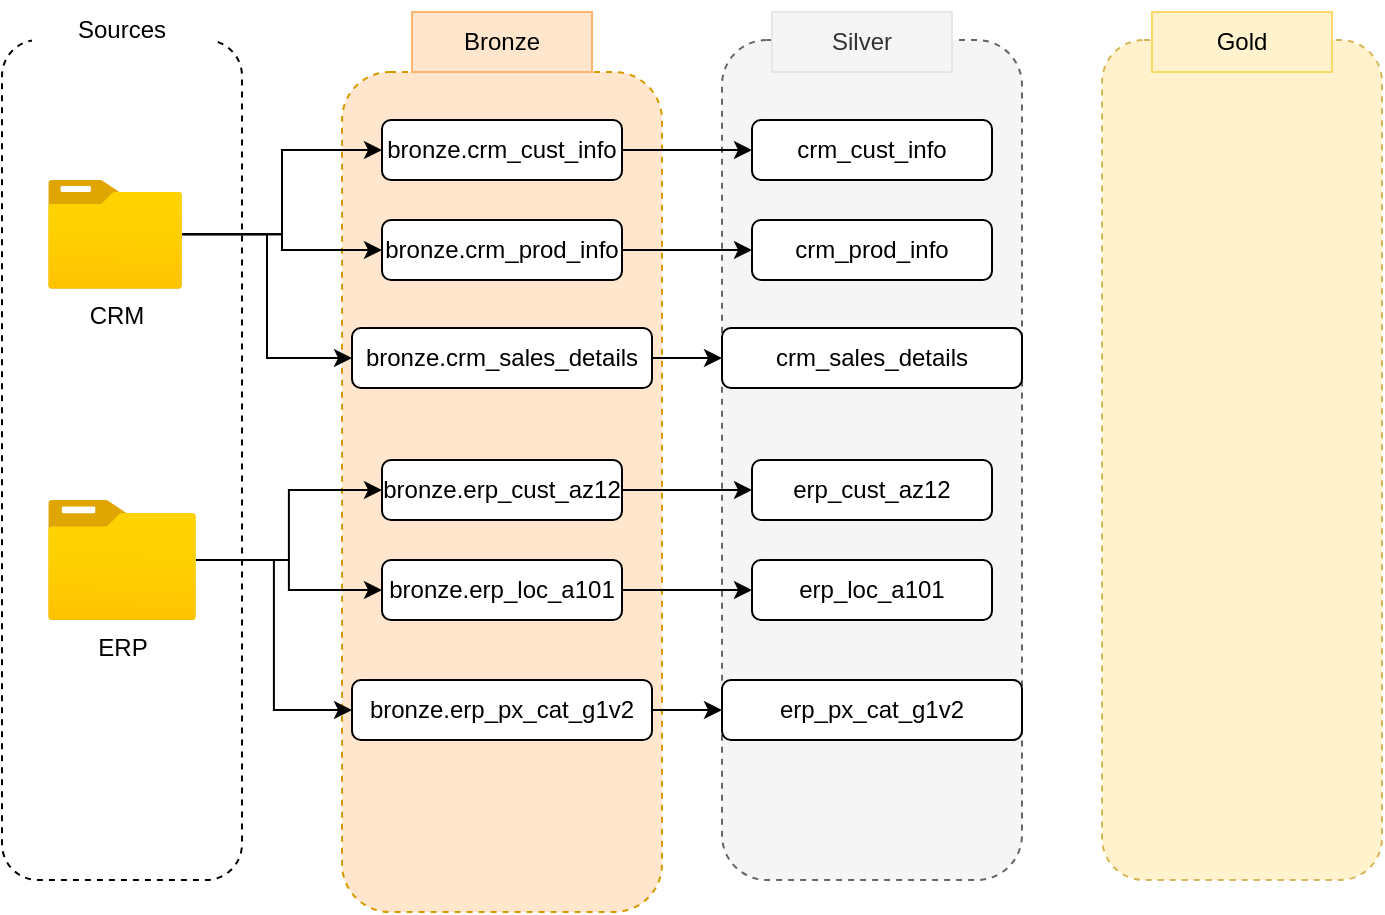 <mxfile version="28.1.2">
  <diagram name="Page-1" id="xIrv7dHGrnkRH9LK5XSl">
    <mxGraphModel dx="1042" dy="626" grid="1" gridSize="10" guides="1" tooltips="1" connect="1" arrows="1" fold="1" page="1" pageScale="1" pageWidth="850" pageHeight="1100" math="0" shadow="0">
      <root>
        <mxCell id="0" />
        <mxCell id="1" parent="0" />
        <mxCell id="Hg-UwKGcQ-B4GW3TI1Nx-1" value="" style="rounded=1;whiteSpace=wrap;html=1;dashed=1;" parent="1" vertex="1">
          <mxGeometry x="100" y="130" width="120" height="420" as="geometry" />
        </mxCell>
        <mxCell id="Hg-UwKGcQ-B4GW3TI1Nx-2" value="Sources" style="rounded=0;whiteSpace=wrap;html=1;strokeColor=none;" parent="1" vertex="1">
          <mxGeometry x="115" y="110" width="90" height="30" as="geometry" />
        </mxCell>
        <mxCell id="Hg-UwKGcQ-B4GW3TI1Nx-3" value="" style="rounded=1;whiteSpace=wrap;html=1;dashed=1;fillColor=#ffe6cc;strokeColor=#d79b00;" parent="1" vertex="1">
          <mxGeometry x="270" y="146" width="160" height="420" as="geometry" />
        </mxCell>
        <mxCell id="Hg-UwKGcQ-B4GW3TI1Nx-4" value="Bronze" style="rounded=0;whiteSpace=wrap;html=1;strokeColor=#FFB570;fillColor=#FFE6CC;" parent="1" vertex="1">
          <mxGeometry x="305" y="116" width="90" height="30" as="geometry" />
        </mxCell>
        <mxCell id="Hg-UwKGcQ-B4GW3TI1Nx-5" value="" style="rounded=1;whiteSpace=wrap;html=1;dashed=1;fillColor=#f5f5f5;strokeColor=#666666;fontColor=#333333;" parent="1" vertex="1">
          <mxGeometry x="460" y="130" width="150" height="420" as="geometry" />
        </mxCell>
        <mxCell id="Hg-UwKGcQ-B4GW3TI1Nx-6" value="Silver" style="rounded=0;whiteSpace=wrap;html=1;strokeColor=#E6E6E6;fillColor=#f5f5f5;fontColor=#333333;" parent="1" vertex="1">
          <mxGeometry x="485" y="116" width="90" height="30" as="geometry" />
        </mxCell>
        <mxCell id="Hg-UwKGcQ-B4GW3TI1Nx-7" value="" style="rounded=1;whiteSpace=wrap;html=1;dashed=1;fillColor=#fff2cc;strokeColor=#d6b656;" parent="1" vertex="1">
          <mxGeometry x="650" y="130" width="140" height="420" as="geometry" />
        </mxCell>
        <mxCell id="Hg-UwKGcQ-B4GW3TI1Nx-8" value="Gold" style="rounded=0;whiteSpace=wrap;html=1;strokeColor=#FFD966;fillColor=#fff2cc;" parent="1" vertex="1">
          <mxGeometry x="675" y="116" width="90" height="30" as="geometry" />
        </mxCell>
        <mxCell id="Hg-UwKGcQ-B4GW3TI1Nx-45" style="edgeStyle=orthogonalEdgeStyle;rounded=0;orthogonalLoop=1;jettySize=auto;html=1;entryX=0;entryY=0.5;entryDx=0;entryDy=0;" parent="1" source="Hg-UwKGcQ-B4GW3TI1Nx-9" target="Hg-UwKGcQ-B4GW3TI1Nx-37" edge="1">
          <mxGeometry relative="1" as="geometry" />
        </mxCell>
        <mxCell id="Hg-UwKGcQ-B4GW3TI1Nx-46" style="edgeStyle=orthogonalEdgeStyle;rounded=0;orthogonalLoop=1;jettySize=auto;html=1;entryX=0;entryY=0.5;entryDx=0;entryDy=0;" parent="1" source="Hg-UwKGcQ-B4GW3TI1Nx-9" target="Hg-UwKGcQ-B4GW3TI1Nx-38" edge="1">
          <mxGeometry relative="1" as="geometry">
            <Array as="points">
              <mxPoint x="240" y="227" />
              <mxPoint x="240" y="235" />
            </Array>
          </mxGeometry>
        </mxCell>
        <mxCell id="Hg-UwKGcQ-B4GW3TI1Nx-48" style="edgeStyle=orthogonalEdgeStyle;rounded=0;orthogonalLoop=1;jettySize=auto;html=1;entryX=0;entryY=0.5;entryDx=0;entryDy=0;" parent="1" source="Hg-UwKGcQ-B4GW3TI1Nx-9" target="Hg-UwKGcQ-B4GW3TI1Nx-39" edge="1">
          <mxGeometry relative="1" as="geometry" />
        </mxCell>
        <mxCell id="Hg-UwKGcQ-B4GW3TI1Nx-9" value="CRM" style="image;aspect=fixed;html=1;points=[];align=center;fontSize=12;image=img/lib/azure2/general/Folder_Blank.svg;" parent="1" vertex="1">
          <mxGeometry x="123.04" y="200" width="66.96" height="54.34" as="geometry" />
        </mxCell>
        <mxCell id="Hg-UwKGcQ-B4GW3TI1Nx-49" style="edgeStyle=orthogonalEdgeStyle;rounded=0;orthogonalLoop=1;jettySize=auto;html=1;entryX=0;entryY=0.5;entryDx=0;entryDy=0;" parent="1" source="Hg-UwKGcQ-B4GW3TI1Nx-10" target="Hg-UwKGcQ-B4GW3TI1Nx-42" edge="1">
          <mxGeometry relative="1" as="geometry" />
        </mxCell>
        <mxCell id="Hg-UwKGcQ-B4GW3TI1Nx-50" style="edgeStyle=orthogonalEdgeStyle;rounded=0;orthogonalLoop=1;jettySize=auto;html=1;entryX=0;entryY=0.5;entryDx=0;entryDy=0;" parent="1" source="Hg-UwKGcQ-B4GW3TI1Nx-10" target="Hg-UwKGcQ-B4GW3TI1Nx-43" edge="1">
          <mxGeometry relative="1" as="geometry" />
        </mxCell>
        <mxCell id="Hg-UwKGcQ-B4GW3TI1Nx-51" style="edgeStyle=orthogonalEdgeStyle;rounded=0;orthogonalLoop=1;jettySize=auto;html=1;entryX=0;entryY=0.5;entryDx=0;entryDy=0;" parent="1" source="Hg-UwKGcQ-B4GW3TI1Nx-10" target="Hg-UwKGcQ-B4GW3TI1Nx-44" edge="1">
          <mxGeometry relative="1" as="geometry" />
        </mxCell>
        <mxCell id="Hg-UwKGcQ-B4GW3TI1Nx-10" value="ERP" style="image;aspect=fixed;html=1;points=[];align=center;fontSize=12;image=img/lib/azure2/general/Folder_Blank.svg;" parent="1" vertex="1">
          <mxGeometry x="123.04" y="360" width="73.93" height="60" as="geometry" />
        </mxCell>
        <mxCell id="YPnoCmlRVyx9gESWfTAe-8" style="edgeStyle=orthogonalEdgeStyle;rounded=0;orthogonalLoop=1;jettySize=auto;html=1;" edge="1" parent="1" source="Hg-UwKGcQ-B4GW3TI1Nx-37" target="YPnoCmlRVyx9gESWfTAe-2">
          <mxGeometry relative="1" as="geometry" />
        </mxCell>
        <mxCell id="Hg-UwKGcQ-B4GW3TI1Nx-37" value="bronze.crm_cust_info" style="rounded=1;whiteSpace=wrap;html=1;" parent="1" vertex="1">
          <mxGeometry x="290" y="170" width="120" height="30" as="geometry" />
        </mxCell>
        <mxCell id="YPnoCmlRVyx9gESWfTAe-9" style="edgeStyle=orthogonalEdgeStyle;rounded=0;orthogonalLoop=1;jettySize=auto;html=1;entryX=0;entryY=0.5;entryDx=0;entryDy=0;" edge="1" parent="1" source="Hg-UwKGcQ-B4GW3TI1Nx-38" target="YPnoCmlRVyx9gESWfTAe-3">
          <mxGeometry relative="1" as="geometry" />
        </mxCell>
        <mxCell id="Hg-UwKGcQ-B4GW3TI1Nx-38" value="bronze.crm_prod_info" style="rounded=1;whiteSpace=wrap;html=1;" parent="1" vertex="1">
          <mxGeometry x="290" y="220" width="120" height="30" as="geometry" />
        </mxCell>
        <mxCell id="YPnoCmlRVyx9gESWfTAe-10" style="edgeStyle=orthogonalEdgeStyle;rounded=0;orthogonalLoop=1;jettySize=auto;html=1;" edge="1" parent="1" source="Hg-UwKGcQ-B4GW3TI1Nx-39" target="YPnoCmlRVyx9gESWfTAe-4">
          <mxGeometry relative="1" as="geometry" />
        </mxCell>
        <mxCell id="Hg-UwKGcQ-B4GW3TI1Nx-39" value="bronze.crm_sales_details" style="rounded=1;whiteSpace=wrap;html=1;" parent="1" vertex="1">
          <mxGeometry x="275" y="274" width="150" height="30" as="geometry" />
        </mxCell>
        <mxCell id="YPnoCmlRVyx9gESWfTAe-11" style="edgeStyle=orthogonalEdgeStyle;rounded=0;orthogonalLoop=1;jettySize=auto;html=1;" edge="1" parent="1" source="Hg-UwKGcQ-B4GW3TI1Nx-42" target="YPnoCmlRVyx9gESWfTAe-5">
          <mxGeometry relative="1" as="geometry" />
        </mxCell>
        <mxCell id="Hg-UwKGcQ-B4GW3TI1Nx-42" value="bronze.erp_cust_az12" style="rounded=1;whiteSpace=wrap;html=1;" parent="1" vertex="1">
          <mxGeometry x="290" y="340" width="120" height="30" as="geometry" />
        </mxCell>
        <mxCell id="YPnoCmlRVyx9gESWfTAe-12" style="edgeStyle=orthogonalEdgeStyle;rounded=0;orthogonalLoop=1;jettySize=auto;html=1;" edge="1" parent="1" source="Hg-UwKGcQ-B4GW3TI1Nx-43" target="YPnoCmlRVyx9gESWfTAe-6">
          <mxGeometry relative="1" as="geometry" />
        </mxCell>
        <mxCell id="Hg-UwKGcQ-B4GW3TI1Nx-43" value="bronze.erp_loc_a101" style="rounded=1;whiteSpace=wrap;html=1;" parent="1" vertex="1">
          <mxGeometry x="290" y="390" width="120" height="30" as="geometry" />
        </mxCell>
        <mxCell id="YPnoCmlRVyx9gESWfTAe-13" style="edgeStyle=orthogonalEdgeStyle;rounded=0;orthogonalLoop=1;jettySize=auto;html=1;" edge="1" parent="1" source="Hg-UwKGcQ-B4GW3TI1Nx-44" target="YPnoCmlRVyx9gESWfTAe-7">
          <mxGeometry relative="1" as="geometry" />
        </mxCell>
        <mxCell id="Hg-UwKGcQ-B4GW3TI1Nx-44" value="bronze.erp_px_cat_g1v2" style="rounded=1;whiteSpace=wrap;html=1;" parent="1" vertex="1">
          <mxGeometry x="275" y="450" width="150" height="30" as="geometry" />
        </mxCell>
        <mxCell id="YPnoCmlRVyx9gESWfTAe-2" value="crm_cust_info" style="rounded=1;whiteSpace=wrap;html=1;" vertex="1" parent="1">
          <mxGeometry x="475" y="170" width="120" height="30" as="geometry" />
        </mxCell>
        <mxCell id="YPnoCmlRVyx9gESWfTAe-3" value="crm_prod_info" style="rounded=1;whiteSpace=wrap;html=1;" vertex="1" parent="1">
          <mxGeometry x="475" y="220" width="120" height="30" as="geometry" />
        </mxCell>
        <mxCell id="YPnoCmlRVyx9gESWfTAe-4" value="crm_sales_details" style="rounded=1;whiteSpace=wrap;html=1;" vertex="1" parent="1">
          <mxGeometry x="460" y="274" width="150" height="30" as="geometry" />
        </mxCell>
        <mxCell id="YPnoCmlRVyx9gESWfTAe-5" value="erp_cust_az12" style="rounded=1;whiteSpace=wrap;html=1;" vertex="1" parent="1">
          <mxGeometry x="475" y="340" width="120" height="30" as="geometry" />
        </mxCell>
        <mxCell id="YPnoCmlRVyx9gESWfTAe-6" value="erp_loc_a101" style="rounded=1;whiteSpace=wrap;html=1;" vertex="1" parent="1">
          <mxGeometry x="475" y="390" width="120" height="30" as="geometry" />
        </mxCell>
        <mxCell id="YPnoCmlRVyx9gESWfTAe-7" value="erp_px_cat_g1v2" style="rounded=1;whiteSpace=wrap;html=1;" vertex="1" parent="1">
          <mxGeometry x="460" y="450" width="150" height="30" as="geometry" />
        </mxCell>
      </root>
    </mxGraphModel>
  </diagram>
</mxfile>
